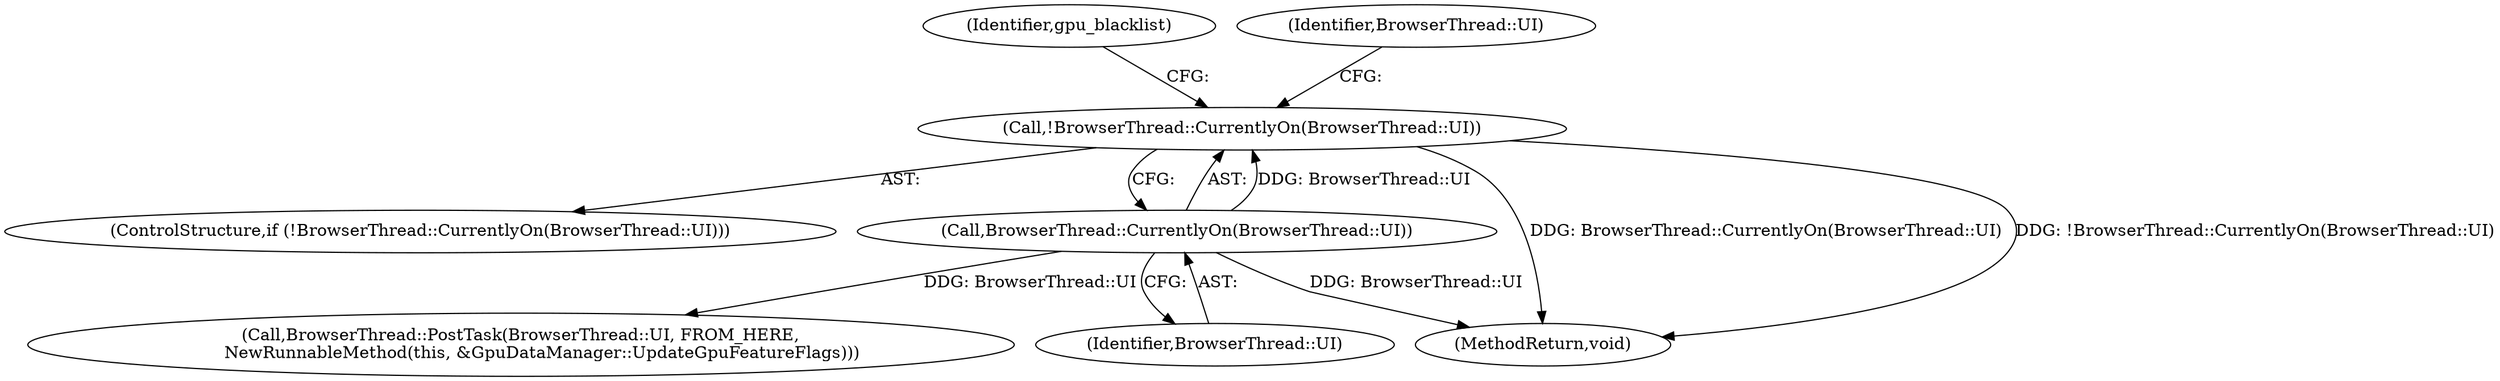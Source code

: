 digraph "0_Chrome_87c724d81f0210494211cd36814c4cb2cf4c4bd1@API" {
"1000103" [label="(Call,!BrowserThread::CurrentlyOn(BrowserThread::UI))"];
"1000104" [label="(Call,BrowserThread::CurrentlyOn(BrowserThread::UI))"];
"1000103" [label="(Call,!BrowserThread::CurrentlyOn(BrowserThread::UI))"];
"1000102" [label="(ControlStructure,if (!BrowserThread::CurrentlyOn(BrowserThread::UI)))"];
"1000104" [label="(Call,BrowserThread::CurrentlyOn(BrowserThread::UI))"];
"1000107" [label="(Call,BrowserThread::PostTask(BrowserThread::UI, FROM_HERE,\n        NewRunnableMethod(this, &GpuDataManager::UpdateGpuFeatureFlags)))"];
"1000117" [label="(Identifier,gpu_blacklist)"];
"1000108" [label="(Identifier,BrowserThread::UI)"];
"1000181" [label="(MethodReturn,void)"];
"1000105" [label="(Identifier,BrowserThread::UI)"];
"1000103" -> "1000102"  [label="AST: "];
"1000103" -> "1000104"  [label="CFG: "];
"1000104" -> "1000103"  [label="AST: "];
"1000108" -> "1000103"  [label="CFG: "];
"1000117" -> "1000103"  [label="CFG: "];
"1000103" -> "1000181"  [label="DDG: BrowserThread::CurrentlyOn(BrowserThread::UI)"];
"1000103" -> "1000181"  [label="DDG: !BrowserThread::CurrentlyOn(BrowserThread::UI)"];
"1000104" -> "1000103"  [label="DDG: BrowserThread::UI"];
"1000104" -> "1000105"  [label="CFG: "];
"1000105" -> "1000104"  [label="AST: "];
"1000104" -> "1000181"  [label="DDG: BrowserThread::UI"];
"1000104" -> "1000107"  [label="DDG: BrowserThread::UI"];
}
